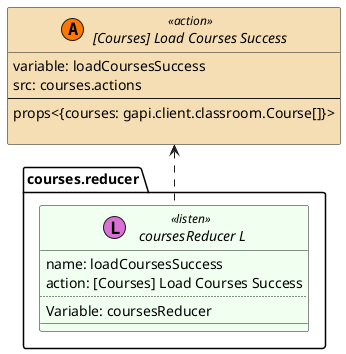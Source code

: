 @startuml [Courses] Load Courses Success

set namespaceSeparator ::
skinparam class {
    BackgroundColor<<listen>> HoneyDew
    BackgroundColor<<action>> Wheat
    BackgroundColor<<dispatch>> Technology
}

interface "[Courses] Load Courses Success" << (A,#FF7700) action >> {
            variable: loadCoursesSuccess
            src: courses.actions
            --
            props<{courses: gapi.client.classroom.Course[]}>

        }

        
interface "courses.reducer:: coursesReducer L" << (L,orchid) listen >> {
            name: loadCoursesSuccess
            action: [Courses] Load Courses Success
            ..
            Variable: coursesReducer
            __
        }
        "[Courses] Load Courses Success" <.down. "courses.reducer:: coursesReducer L"
 

@enduml